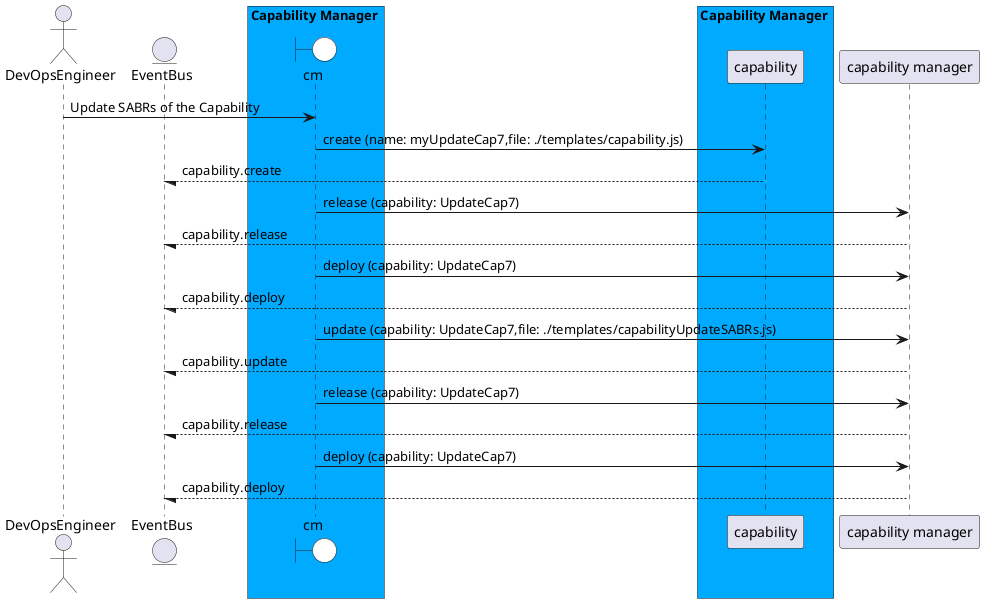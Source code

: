 @startuml

actor "DevOpsEngineer"


entity EventBus

box Capability Manager #00aaff
    boundary cm #white
end box


box Capability Manager #00aaff
            participant capability
    end box


"DevOpsEngineer" -> cm: Update SABRs of the Capability

    cm -> "capability": create (name: myUpdateCap7,file: ./templates/capability.js)

    "capability" --/ EventBus: capability.create

    cm -> "capability manager": release (capability: UpdateCap7)

    "capability manager" --/ EventBus: capability.release

    cm -> "capability manager": deploy (capability: UpdateCap7)

    "capability manager" --/ EventBus: capability.deploy

    cm -> "capability manager": update (capability: UpdateCap7,file: ./templates/capabilityUpdateSABRs.js)

    "capability manager" --/ EventBus: capability.update

    cm -> "capability manager": release (capability: UpdateCap7)

    "capability manager" --/ EventBus: capability.release

    cm -> "capability manager": deploy (capability: UpdateCap7)

    "capability manager" --/ EventBus: capability.deploy



@enduml
